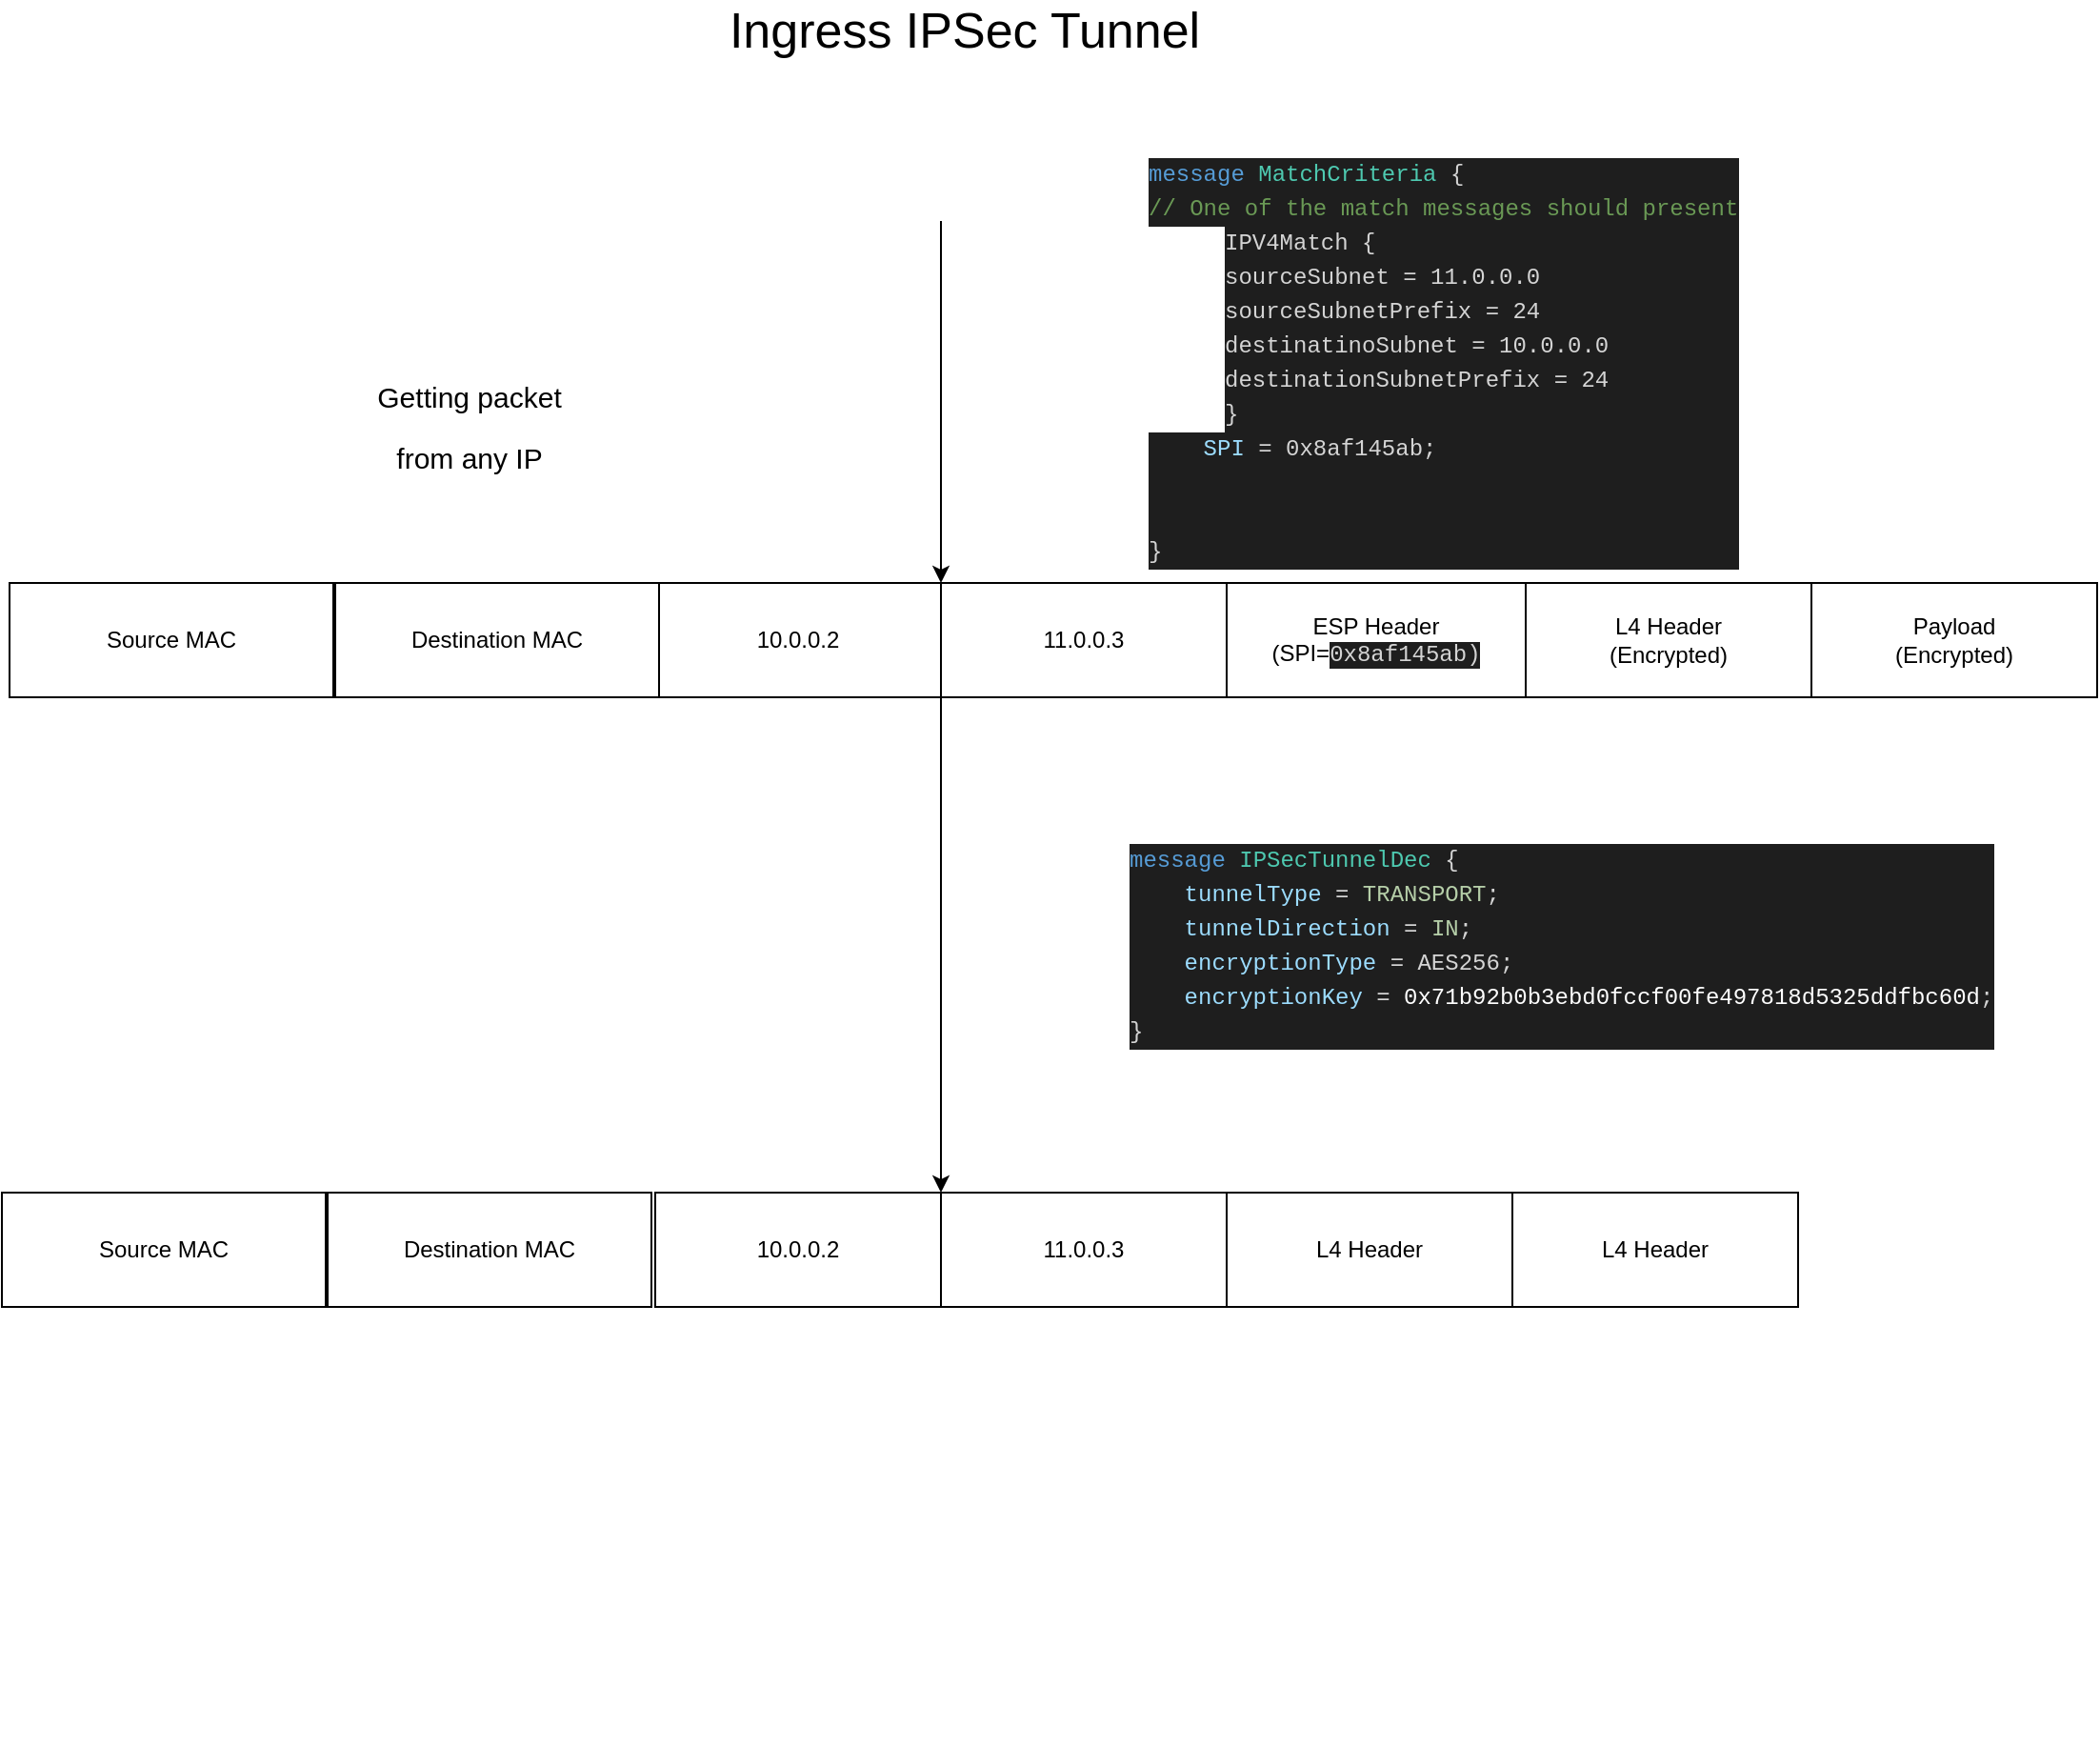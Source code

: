 <mxfile>
    <diagram id="V7hC7Ia_DJyM14xFZ34Q" name="Page-1">
        <mxGraphModel dx="1473" dy="807" grid="1" gridSize="10" guides="1" tooltips="1" connect="1" arrows="1" fold="1" page="1" pageScale="1" pageWidth="850" pageHeight="1100" math="0" shadow="0">
            <root>
                <mxCell id="0"/>
                <mxCell id="1" parent="0"/>
                <mxCell id="3" value="&lt;font style=&quot;font-size: 26px&quot;&gt;Ingress IPSec Tunnel&lt;br&gt;&lt;/font&gt;" style="text;html=1;align=center;verticalAlign=middle;resizable=0;points=[];autosize=1;strokeColor=none;fillColor=none;" parent="1" vertex="1">
                    <mxGeometry x="715" y="100" width="260" height="20" as="geometry"/>
                </mxCell>
                <mxCell id="9" value="" style="endArrow=classic;html=1;fontSize=26;entryX=1;entryY=0;entryDx=0;entryDy=0;" parent="1" edge="1">
                    <mxGeometry width="50" height="50" relative="1" as="geometry">
                        <mxPoint x="833" y="210" as="sourcePoint"/>
                        <mxPoint x="833" y="400" as="targetPoint"/>
                    </mxGeometry>
                </mxCell>
                <mxCell id="10" value="&lt;div style=&quot;color: rgb(212 , 212 , 212) ; background-color: rgb(30 , 30 , 30) ; font-family: &amp;#34;menlo&amp;#34; , &amp;#34;menlo&amp;#34; , &amp;#34;monaco&amp;#34; , &amp;#34;courier new&amp;#34; , monospace ; font-weight: normal ; font-size: 12px ; line-height: 18px&quot;&gt;&lt;div&gt;&lt;span style=&quot;color: #569cd6&quot;&gt;message&lt;/span&gt;&lt;span style=&quot;color: #d4d4d4&quot;&gt; &lt;/span&gt;&lt;span style=&quot;color: #4ec9b0&quot;&gt;MatchCriteria&lt;/span&gt;&lt;span style=&quot;color: #d4d4d4&quot;&gt; {  &lt;/span&gt;&lt;/div&gt;&lt;div&gt;&lt;span style=&quot;color: #d4d4d4&quot;&gt;    &lt;/span&gt;&lt;span style=&quot;color: #6a9955&quot;&gt;// One of the match messages should present&lt;/span&gt;&lt;/div&gt;&lt;/div&gt;&lt;blockquote style=&quot;margin: 0 0 0 40px ; border: none ; padding: 0px&quot;&gt;&lt;div style=&quot;color: rgb(212 , 212 , 212) ; background-color: rgb(30 , 30 , 30) ; font-family: &amp;#34;menlo&amp;#34; , &amp;#34;menlo&amp;#34; , &amp;#34;monaco&amp;#34; , &amp;#34;courier new&amp;#34; , monospace ; font-weight: normal ; font-size: 12px ; line-height: 18px&quot;&gt;&lt;div&gt;&lt;span style=&quot;color: #d4d4d4&quot;&gt;IPV4Match {&lt;/span&gt;&lt;/div&gt;&lt;/div&gt;&lt;div style=&quot;color: rgb(212 , 212 , 212) ; background-color: rgb(30 , 30 , 30) ; font-family: &amp;#34;menlo&amp;#34; , &amp;#34;menlo&amp;#34; , &amp;#34;monaco&amp;#34; , &amp;#34;courier new&amp;#34; , monospace ; font-weight: normal ; font-size: 12px ; line-height: 18px&quot;&gt;&lt;div&gt;&lt;span style=&quot;color: #d4d4d4&quot;&gt;sourceSubnet = 11.0.0.0&lt;/span&gt;&lt;/div&gt;&lt;/div&gt;&lt;div style=&quot;color: rgb(212 , 212 , 212) ; background-color: rgb(30 , 30 , 30) ; font-family: &amp;#34;menlo&amp;#34; , &amp;#34;menlo&amp;#34; , &amp;#34;monaco&amp;#34; , &amp;#34;courier new&amp;#34; , monospace ; font-weight: normal ; font-size: 12px ; line-height: 18px&quot;&gt;&lt;div&gt;&lt;span style=&quot;color: #d4d4d4&quot;&gt;sourceSubnetPrefix = 24&lt;/span&gt;&lt;/div&gt;&lt;/div&gt;&lt;div style=&quot;color: rgb(212 , 212 , 212) ; background-color: rgb(30 , 30 , 30) ; font-family: &amp;#34;menlo&amp;#34; , &amp;#34;menlo&amp;#34; , &amp;#34;monaco&amp;#34; , &amp;#34;courier new&amp;#34; , monospace ; font-weight: normal ; font-size: 12px ; line-height: 18px&quot;&gt;&lt;div&gt;&lt;span style=&quot;color: #d4d4d4&quot;&gt;destinatinoSubnet = 10.0.0.0&lt;/span&gt;&lt;/div&gt;&lt;/div&gt;&lt;div style=&quot;color: rgb(212 , 212 , 212) ; background-color: rgb(30 , 30 , 30) ; font-family: &amp;#34;menlo&amp;#34; , &amp;#34;menlo&amp;#34; , &amp;#34;monaco&amp;#34; , &amp;#34;courier new&amp;#34; , monospace ; font-weight: normal ; font-size: 12px ; line-height: 18px&quot;&gt;&lt;div&gt;&lt;span style=&quot;color: #d4d4d4&quot;&gt;destinationSubnetPrefix = 24 &lt;/span&gt;&lt;/div&gt;&lt;/div&gt;&lt;div style=&quot;color: rgb(212 , 212 , 212) ; background-color: rgb(30 , 30 , 30) ; font-family: &amp;#34;menlo&amp;#34; , &amp;#34;menlo&amp;#34; , &amp;#34;monaco&amp;#34; , &amp;#34;courier new&amp;#34; , monospace ; font-weight: normal ; font-size: 12px ; line-height: 18px&quot;&gt;&lt;div&gt;&lt;span style=&quot;color: #d4d4d4&quot;&gt;}&lt;/span&gt;&lt;/div&gt;&lt;/div&gt;&lt;/blockquote&gt;&lt;div style=&quot;color: rgb(212 , 212 , 212) ; background-color: rgb(30 , 30 , 30) ; font-family: &amp;#34;menlo&amp;#34; , &amp;#34;menlo&amp;#34; , &amp;#34;monaco&amp;#34; , &amp;#34;courier new&amp;#34; , monospace ; font-weight: normal ; font-size: 12px ; line-height: 18px&quot;&gt;&lt;div&gt;&lt;div&gt;&lt;span style=&quot;color: rgb(156 , 220 , 254)&quot;&gt;&amp;nbsp; &amp;nbsp; SPI&lt;/span&gt;&amp;nbsp;=&amp;nbsp;0x8af145ab;&lt;/div&gt;&lt;/div&gt;&lt;div&gt;&lt;br&gt;&lt;/div&gt;&lt;div&gt;&lt;br&gt;&lt;/div&gt;&lt;div&gt;&lt;span style=&quot;color: #d4d4d4&quot;&gt;}&lt;/span&gt;&lt;/div&gt;&lt;/div&gt;" style="text;whiteSpace=wrap;html=1;fontSize=26;" parent="1" vertex="1">
                    <mxGeometry x="940" y="170" width="370" height="200" as="geometry"/>
                </mxCell>
                <mxCell id="12" value="&lt;font style=&quot;font-size: 15px&quot;&gt;Getting packet &lt;br&gt;from any IP&lt;/font&gt;" style="text;html=1;align=center;verticalAlign=middle;resizable=0;points=[];autosize=1;strokeColor=none;fillColor=none;fontSize=26;" parent="1" vertex="1">
                    <mxGeometry x="530" y="280" width="110" height="70" as="geometry"/>
                </mxCell>
                <mxCell id="14" value="&lt;div style=&quot;background-color: rgb(30 , 30 , 30) ; line-height: 18px ; font-weight: normal ; font-size: 12px ; font-family: &amp;#34;menlo&amp;#34; , &amp;#34;menlo&amp;#34; , &amp;#34;monaco&amp;#34; , &amp;#34;courier new&amp;#34; , monospace&quot;&gt;&lt;div style=&quot;color: rgb(212 , 212 , 212)&quot;&gt;&lt;span style=&quot;color: #569cd6&quot;&gt;message&lt;/span&gt;&lt;span style=&quot;color: #d4d4d4&quot;&gt; &lt;/span&gt;&lt;span style=&quot;color: #4ec9b0&quot;&gt;IPSecTunnelDec&lt;/span&gt;&lt;span style=&quot;color: #d4d4d4&quot;&gt; {&lt;/span&gt;&lt;/div&gt;&lt;div&gt;&lt;span style=&quot;color: rgb(212 , 212 , 212)&quot;&gt;&lt;/span&gt;&lt;span style=&quot;color: rgb(86 , 156 , 214)&quot;&gt;&lt;span&gt;&lt;/span&gt;&lt;/span&gt;&lt;span style=&quot;color: rgb(156 , 220 , 254)&quot;&gt;&amp;nbsp; &amp;nbsp; tunnelType&lt;/span&gt;&lt;span style=&quot;color: rgb(212 , 212 , 212)&quot;&gt; =&lt;/span&gt;&lt;font color=&quot;#b5cea8&quot;&gt;&amp;nbsp;TRANSPORT&lt;/font&gt;&lt;span style=&quot;color: rgb(212 , 212 , 212)&quot;&gt;;&lt;/span&gt;&lt;/div&gt;&lt;div&gt;&lt;span style=&quot;color: rgb(212 , 212 , 212)&quot;&gt;&lt;/span&gt;&lt;span style=&quot;color: rgb(86 , 156 , 214)&quot;&gt;&lt;span&gt;&lt;/span&gt;&lt;/span&gt;&lt;span style=&quot;color: rgb(156 , 220 , 254)&quot;&gt;&amp;nbsp; &amp;nbsp; tunnelDirection&lt;/span&gt;&lt;span style=&quot;color: rgb(212 , 212 , 212)&quot;&gt; = &lt;/span&gt;&lt;font color=&quot;#b5cea8&quot;&gt;IN&lt;/font&gt;&lt;span style=&quot;color: rgb(212 , 212 , 212)&quot;&gt;;&lt;/span&gt;&lt;/div&gt;&lt;div&gt;&lt;span style=&quot;color: rgb(156 , 220 , 254)&quot;&gt;&lt;span&gt;&lt;/span&gt;&amp;nbsp; &amp;nbsp; encryptionType&lt;/span&gt;&lt;span style=&quot;color: rgb(212 , 212 , 212)&quot;&gt; = AES256&lt;/span&gt;&lt;span style=&quot;color: rgb(212 , 212 , 212)&quot;&gt;;&lt;/span&gt;&lt;/div&gt;&lt;div&gt;&lt;span style=&quot;color: rgb(156 , 220 , 254)&quot;&gt;&lt;span&gt;&lt;/span&gt;&amp;nbsp; &amp;nbsp; encryptionKey&lt;/span&gt;&lt;span style=&quot;color: rgb(212 , 212 , 212)&quot;&gt; =&amp;nbsp;&lt;/span&gt;&lt;font color=&quot;#ffffff&quot;&gt;0x71b92b0b3ebd0fccf00fe497818d5325ddfbc60d&lt;/font&gt;&lt;span style=&quot;color: rgb(212 , 212 , 212)&quot;&gt;;&lt;/span&gt;&lt;/div&gt;&lt;div style=&quot;color: rgb(212 , 212 , 212)&quot;&gt;}&lt;br&gt;&lt;/div&gt;&lt;/div&gt;" style="text;whiteSpace=wrap;html=1;fontSize=15;" parent="1" vertex="1">
                    <mxGeometry x="930" y="530" width="500" height="480" as="geometry"/>
                </mxCell>
                <mxCell id="16" value="" style="endArrow=classic;html=1;fontSize=26;entryX=1;entryY=0;entryDx=0;entryDy=0;exitX=0;exitY=1;exitDx=0;exitDy=0;" parent="1" edge="1">
                    <mxGeometry width="50" height="50" relative="1" as="geometry">
                        <mxPoint x="833" y="460" as="sourcePoint"/>
                        <mxPoint x="833" y="720" as="targetPoint"/>
                    </mxGeometry>
                </mxCell>
                <mxCell id="33" value="10.0.0.2" style="rounded=0;whiteSpace=wrap;html=1;" parent="1" vertex="1">
                    <mxGeometry x="683" y="720" width="150" height="60" as="geometry"/>
                </mxCell>
                <mxCell id="34" value="Source MAC" style="rounded=0;whiteSpace=wrap;html=1;" parent="1" vertex="1">
                    <mxGeometry x="340" y="720" width="170" height="60" as="geometry"/>
                </mxCell>
                <mxCell id="35" value="Destination MAC" style="rounded=0;whiteSpace=wrap;html=1;" parent="1" vertex="1">
                    <mxGeometry x="511" y="720" width="170" height="60" as="geometry"/>
                </mxCell>
                <mxCell id="36" value="11.0.0.3" style="rounded=0;whiteSpace=wrap;html=1;" parent="1" vertex="1">
                    <mxGeometry x="833" y="720" width="150" height="60" as="geometry"/>
                </mxCell>
                <mxCell id="37" value="L4 Header" style="rounded=0;whiteSpace=wrap;html=1;" parent="1" vertex="1">
                    <mxGeometry x="983" y="720" width="150" height="60" as="geometry"/>
                </mxCell>
                <mxCell id="38" value="L4 Header" style="rounded=0;whiteSpace=wrap;html=1;" parent="1" vertex="1">
                    <mxGeometry x="1133" y="720" width="150" height="60" as="geometry"/>
                </mxCell>
                <mxCell id="39" value="10.0.0.2" style="rounded=0;whiteSpace=wrap;html=1;" parent="1" vertex="1">
                    <mxGeometry x="683" y="400" width="150" height="60" as="geometry"/>
                </mxCell>
                <mxCell id="40" value="Source MAC" style="rounded=0;whiteSpace=wrap;html=1;" parent="1" vertex="1">
                    <mxGeometry x="344" y="400" width="170" height="60" as="geometry"/>
                </mxCell>
                <mxCell id="41" value="Destination MAC" style="rounded=0;whiteSpace=wrap;html=1;" parent="1" vertex="1">
                    <mxGeometry x="515" y="400" width="170" height="60" as="geometry"/>
                </mxCell>
                <mxCell id="42" value="11.0.0.3" style="rounded=0;whiteSpace=wrap;html=1;" parent="1" vertex="1">
                    <mxGeometry x="833" y="400" width="150" height="60" as="geometry"/>
                </mxCell>
                <mxCell id="43" value="L4 Header&lt;br&gt;(Encrypted)" style="rounded=0;whiteSpace=wrap;html=1;" parent="1" vertex="1">
                    <mxGeometry x="1140" y="400" width="150" height="60" as="geometry"/>
                </mxCell>
                <mxCell id="44" value="ESP Header&lt;br&gt;(SPI=&lt;span style=&quot;color: rgb(212 , 212 , 212) ; font-family: &amp;#34;menlo&amp;#34; , &amp;#34;menlo&amp;#34; , &amp;#34;monaco&amp;#34; , &amp;#34;courier new&amp;#34; , monospace ; text-align: left ; background-color: rgb(30 , 30 , 30)&quot;&gt;0x&lt;/span&gt;&lt;span style=&quot;color: rgb(212 , 212 , 212) ; font-family: &amp;#34;menlo&amp;#34; , &amp;#34;menlo&amp;#34; , &amp;#34;monaco&amp;#34; , &amp;#34;courier new&amp;#34; , monospace ; text-align: left ; background-color: rgb(30 , 30 , 30)&quot;&gt;8af145ab&lt;/span&gt;&lt;span style=&quot;color: rgb(212 , 212 , 212) ; font-family: &amp;#34;menlo&amp;#34; , &amp;#34;menlo&amp;#34; , &amp;#34;monaco&amp;#34; , &amp;#34;courier new&amp;#34; , monospace ; text-align: left ; background-color: rgb(30 , 30 , 30)&quot;&gt;)&lt;/span&gt;" style="rounded=0;whiteSpace=wrap;html=1;" parent="1" vertex="1">
                    <mxGeometry x="983" y="400" width="157" height="60" as="geometry"/>
                </mxCell>
                <mxCell id="45" value="Payload&lt;br&gt;(Encrypted)" style="rounded=0;whiteSpace=wrap;html=1;" parent="1" vertex="1">
                    <mxGeometry x="1290" y="400" width="150" height="60" as="geometry"/>
                </mxCell>
            </root>
        </mxGraphModel>
    </diagram>
</mxfile>